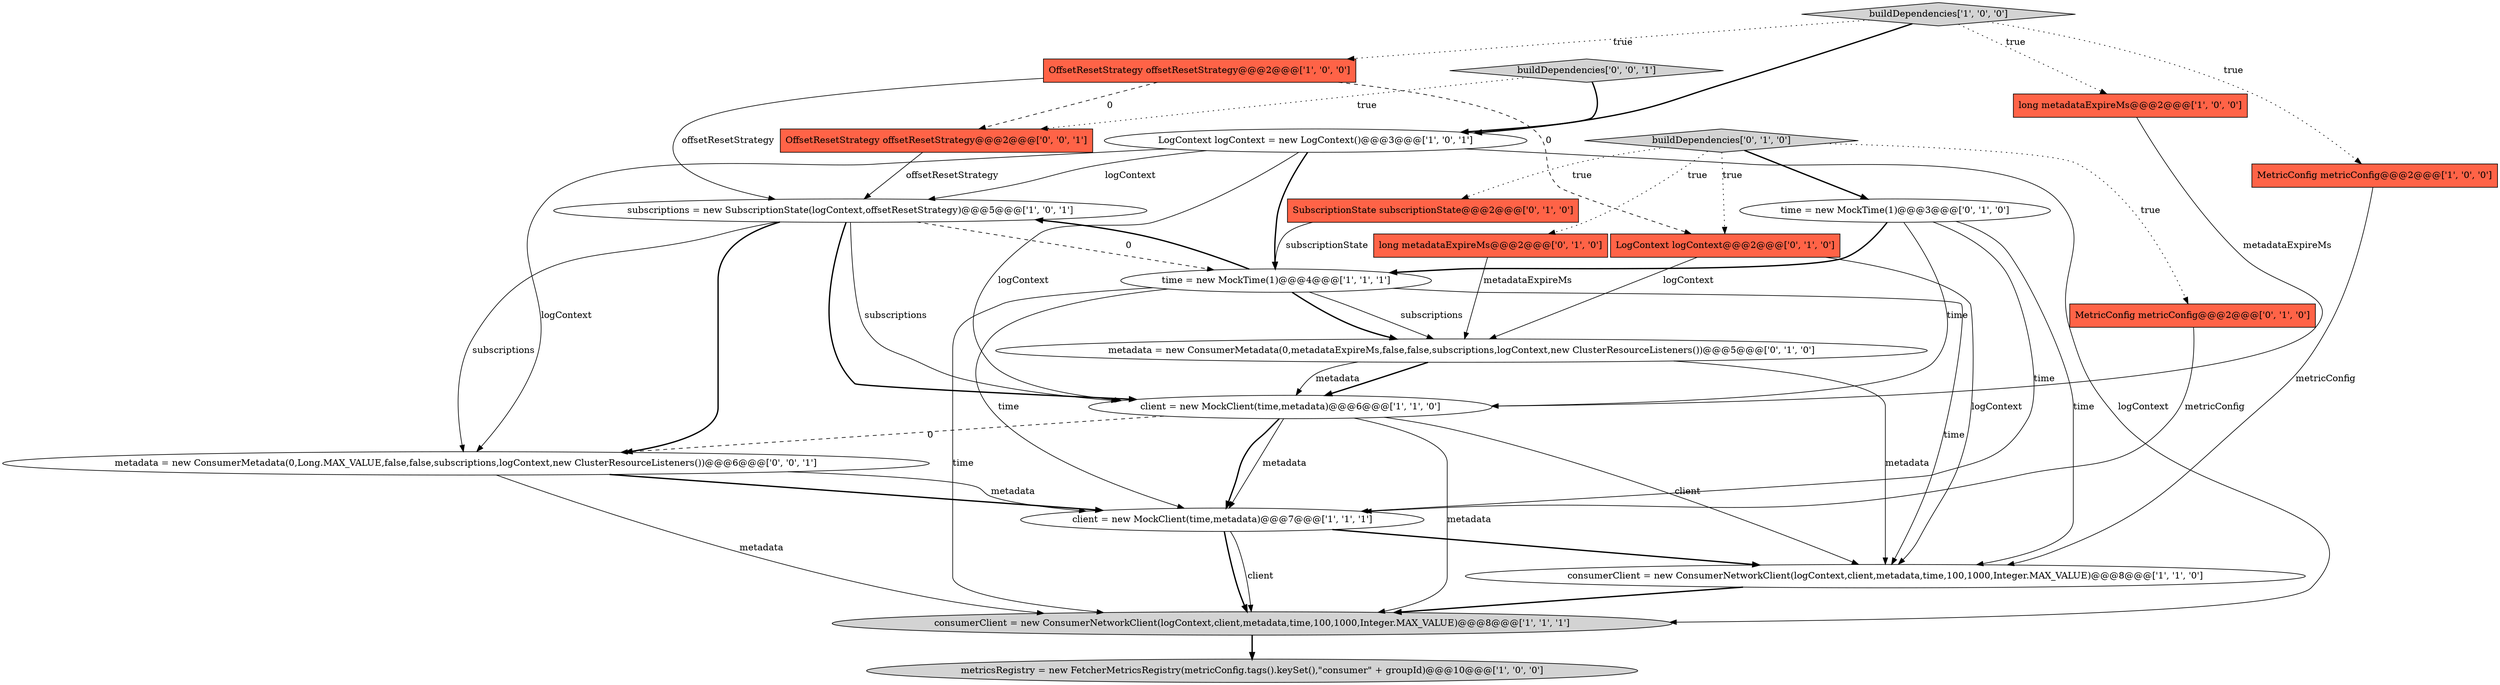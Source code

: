 digraph {
9 [style = filled, label = "OffsetResetStrategy offsetResetStrategy@@@2@@@['1', '0', '0']", fillcolor = tomato, shape = box image = "AAA1AAABBB1BBB"];
6 [style = filled, label = "buildDependencies['1', '0', '0']", fillcolor = lightgray, shape = diamond image = "AAA0AAABBB1BBB"];
1 [style = filled, label = "long metadataExpireMs@@@2@@@['1', '0', '0']", fillcolor = tomato, shape = box image = "AAA0AAABBB1BBB"];
3 [style = filled, label = "MetricConfig metricConfig@@@2@@@['1', '0', '0']", fillcolor = tomato, shape = box image = "AAA0AAABBB1BBB"];
19 [style = filled, label = "OffsetResetStrategy offsetResetStrategy@@@2@@@['0', '0', '1']", fillcolor = tomato, shape = box image = "AAA0AAABBB3BBB"];
5 [style = filled, label = "client = new MockClient(time,metadata)@@@7@@@['1', '1', '1']", fillcolor = white, shape = ellipse image = "AAA0AAABBB1BBB"];
20 [style = filled, label = "buildDependencies['0', '0', '1']", fillcolor = lightgray, shape = diamond image = "AAA0AAABBB3BBB"];
18 [style = filled, label = "LogContext logContext@@@2@@@['0', '1', '0']", fillcolor = tomato, shape = box image = "AAA1AAABBB2BBB"];
17 [style = filled, label = "MetricConfig metricConfig@@@2@@@['0', '1', '0']", fillcolor = tomato, shape = box image = "AAA0AAABBB2BBB"];
4 [style = filled, label = "consumerClient = new ConsumerNetworkClient(logContext,client,metadata,time,100,1000,Integer.MAX_VALUE)@@@8@@@['1', '1', '0']", fillcolor = white, shape = ellipse image = "AAA0AAABBB1BBB"];
12 [style = filled, label = "metadata = new ConsumerMetadata(0,metadataExpireMs,false,false,subscriptions,logContext,new ClusterResourceListeners())@@@5@@@['0', '1', '0']", fillcolor = white, shape = ellipse image = "AAA0AAABBB2BBB"];
14 [style = filled, label = "SubscriptionState subscriptionState@@@2@@@['0', '1', '0']", fillcolor = tomato, shape = box image = "AAA0AAABBB2BBB"];
11 [style = filled, label = "subscriptions = new SubscriptionState(logContext,offsetResetStrategy)@@@5@@@['1', '0', '1']", fillcolor = white, shape = ellipse image = "AAA0AAABBB1BBB"];
15 [style = filled, label = "time = new MockTime(1)@@@3@@@['0', '1', '0']", fillcolor = white, shape = ellipse image = "AAA0AAABBB2BBB"];
10 [style = filled, label = "time = new MockTime(1)@@@4@@@['1', '1', '1']", fillcolor = white, shape = ellipse image = "AAA0AAABBB1BBB"];
16 [style = filled, label = "buildDependencies['0', '1', '0']", fillcolor = lightgray, shape = diamond image = "AAA0AAABBB2BBB"];
21 [style = filled, label = "metadata = new ConsumerMetadata(0,Long.MAX_VALUE,false,false,subscriptions,logContext,new ClusterResourceListeners())@@@6@@@['0', '0', '1']", fillcolor = white, shape = ellipse image = "AAA0AAABBB3BBB"];
8 [style = filled, label = "metricsRegistry = new FetcherMetricsRegistry(metricConfig.tags().keySet(),\"consumer\" + groupId)@@@10@@@['1', '0', '0']", fillcolor = lightgray, shape = ellipse image = "AAA0AAABBB1BBB"];
2 [style = filled, label = "client = new MockClient(time,metadata)@@@6@@@['1', '1', '0']", fillcolor = white, shape = ellipse image = "AAA0AAABBB1BBB"];
0 [style = filled, label = "consumerClient = new ConsumerNetworkClient(logContext,client,metadata,time,100,1000,Integer.MAX_VALUE)@@@8@@@['1', '1', '1']", fillcolor = lightgray, shape = ellipse image = "AAA0AAABBB1BBB"];
13 [style = filled, label = "long metadataExpireMs@@@2@@@['0', '1', '0']", fillcolor = tomato, shape = box image = "AAA0AAABBB2BBB"];
7 [style = filled, label = "LogContext logContext = new LogContext()@@@3@@@['1', '0', '1']", fillcolor = white, shape = ellipse image = "AAA0AAABBB1BBB"];
11->10 [style = dashed, label="0"];
16->15 [style = bold, label=""];
15->10 [style = bold, label=""];
10->5 [style = solid, label="time"];
2->4 [style = solid, label="client"];
16->13 [style = dotted, label="true"];
12->4 [style = solid, label="metadata"];
13->12 [style = solid, label="metadataExpireMs"];
7->10 [style = bold, label=""];
14->10 [style = solid, label="subscriptionState"];
16->18 [style = dotted, label="true"];
7->2 [style = solid, label="logContext"];
9->18 [style = dashed, label="0"];
11->21 [style = bold, label=""];
16->17 [style = dotted, label="true"];
15->2 [style = solid, label="time"];
6->1 [style = dotted, label="true"];
10->0 [style = solid, label="time"];
17->5 [style = solid, label="metricConfig"];
21->0 [style = solid, label="metadata"];
21->5 [style = solid, label="metadata"];
7->11 [style = solid, label="logContext"];
15->5 [style = solid, label="time"];
11->2 [style = bold, label=""];
18->4 [style = solid, label="logContext"];
18->12 [style = solid, label="logContext"];
4->0 [style = bold, label=""];
11->21 [style = solid, label="subscriptions"];
9->19 [style = dashed, label="0"];
21->5 [style = bold, label=""];
10->4 [style = solid, label="time"];
2->5 [style = solid, label="metadata"];
7->21 [style = solid, label="logContext"];
12->2 [style = bold, label=""];
11->2 [style = solid, label="subscriptions"];
5->0 [style = bold, label=""];
3->4 [style = solid, label="metricConfig"];
5->0 [style = solid, label="client"];
6->9 [style = dotted, label="true"];
10->12 [style = bold, label=""];
2->21 [style = dashed, label="0"];
5->4 [style = bold, label=""];
16->14 [style = dotted, label="true"];
9->11 [style = solid, label="offsetResetStrategy"];
0->8 [style = bold, label=""];
19->11 [style = solid, label="offsetResetStrategy"];
12->2 [style = solid, label="metadata"];
10->12 [style = solid, label="subscriptions"];
20->19 [style = dotted, label="true"];
1->2 [style = solid, label="metadataExpireMs"];
20->7 [style = bold, label=""];
6->7 [style = bold, label=""];
6->3 [style = dotted, label="true"];
15->4 [style = solid, label="time"];
2->0 [style = solid, label="metadata"];
2->5 [style = bold, label=""];
10->11 [style = bold, label=""];
7->0 [style = solid, label="logContext"];
}

